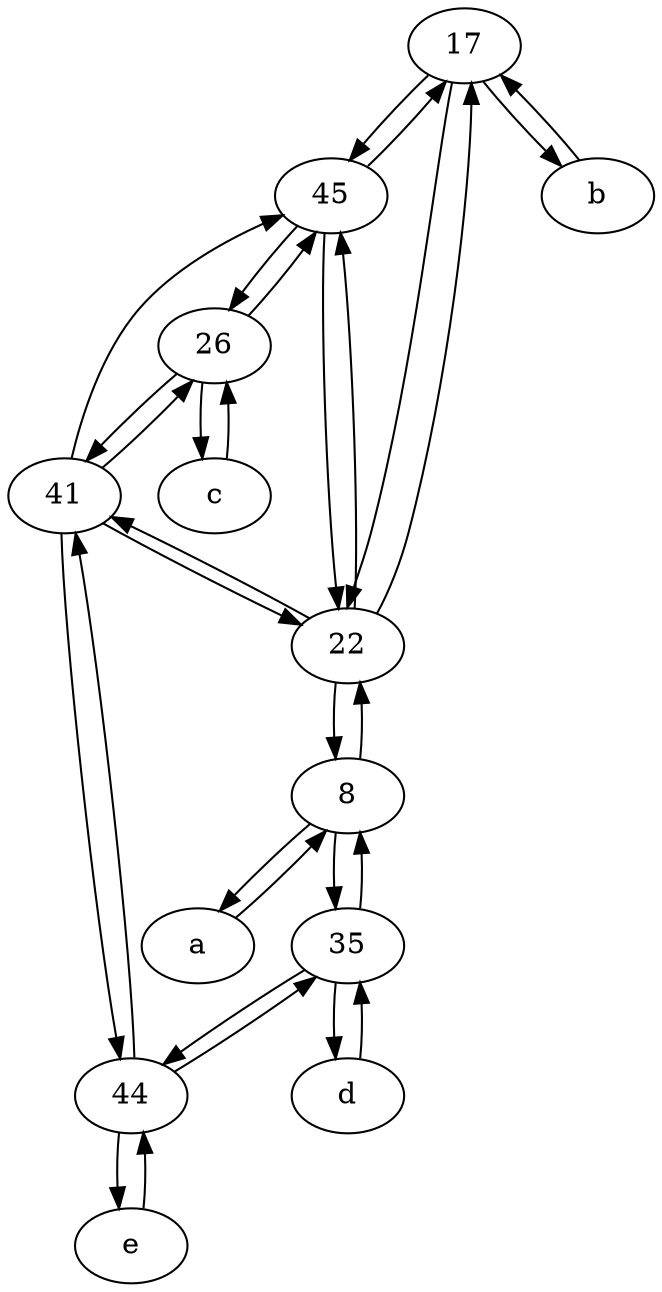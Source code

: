 digraph  {
	17;
	45;
	35;
	44;
	22;
	a [pos="40,10!"];
	8;
	41;
	c [pos="20,10!"];
	b [pos="50,20!"];
	26;
	e [pos="30,50!"];
	d [pos="20,30!"];
	35 -> d;
	22 -> 17;
	8 -> 22;
	41 -> 22;
	35 -> 8;
	8 -> a;
	45 -> 22;
	a -> 8;
	22 -> 45;
	26 -> c;
	17 -> b;
	b -> 17;
	41 -> 26;
	d -> 35;
	35 -> 44;
	22 -> 41;
	22 -> 8;
	41 -> 44;
	45 -> 17;
	44 -> e;
	17 -> 45;
	44 -> 35;
	c -> 26;
	e -> 44;
	41 -> 45;
	45 -> 26;
	17 -> 22;
	26 -> 45;
	8 -> 35;
	26 -> 41;
	44 -> 41;

	}